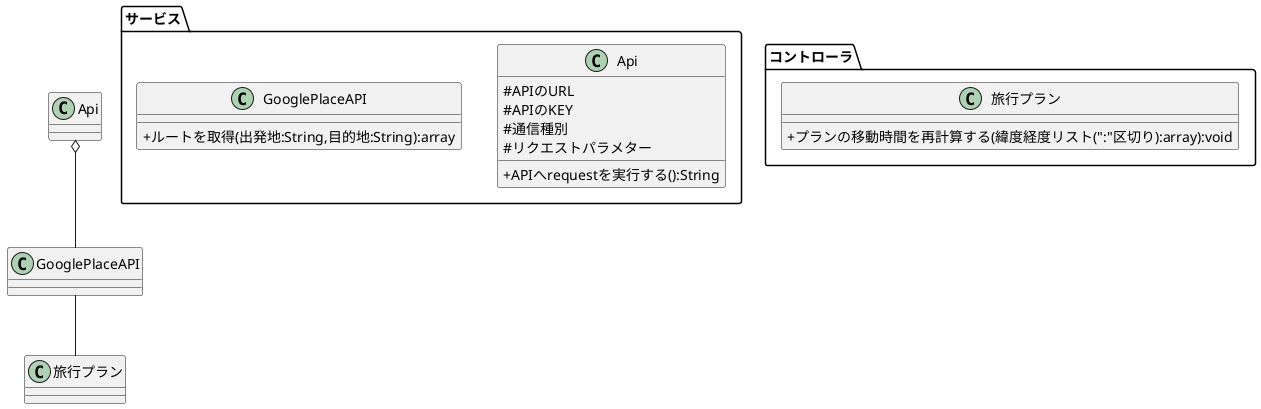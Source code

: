 @startuml

skinparam classAttributeIconSize 0

package サービス{

    class Api {
        # APIのURL
        # APIのKEY
        # 通信種別
        # リクエストパラメター
        + APIへrequestを実行する():String
    }

    class GooglePlaceAPI {
        + ルートを取得(出発地:String,目的地:String):array
    }

    .Api o-- .GooglePlaceAPI
}

package コントローラ{
    class 旅行プラン {
        + プランの移動時間を再計算する(緯度経度リスト(":"区切り):array):void
    }

    .GooglePlaceAPI -- .旅行プラン
}

@enduml